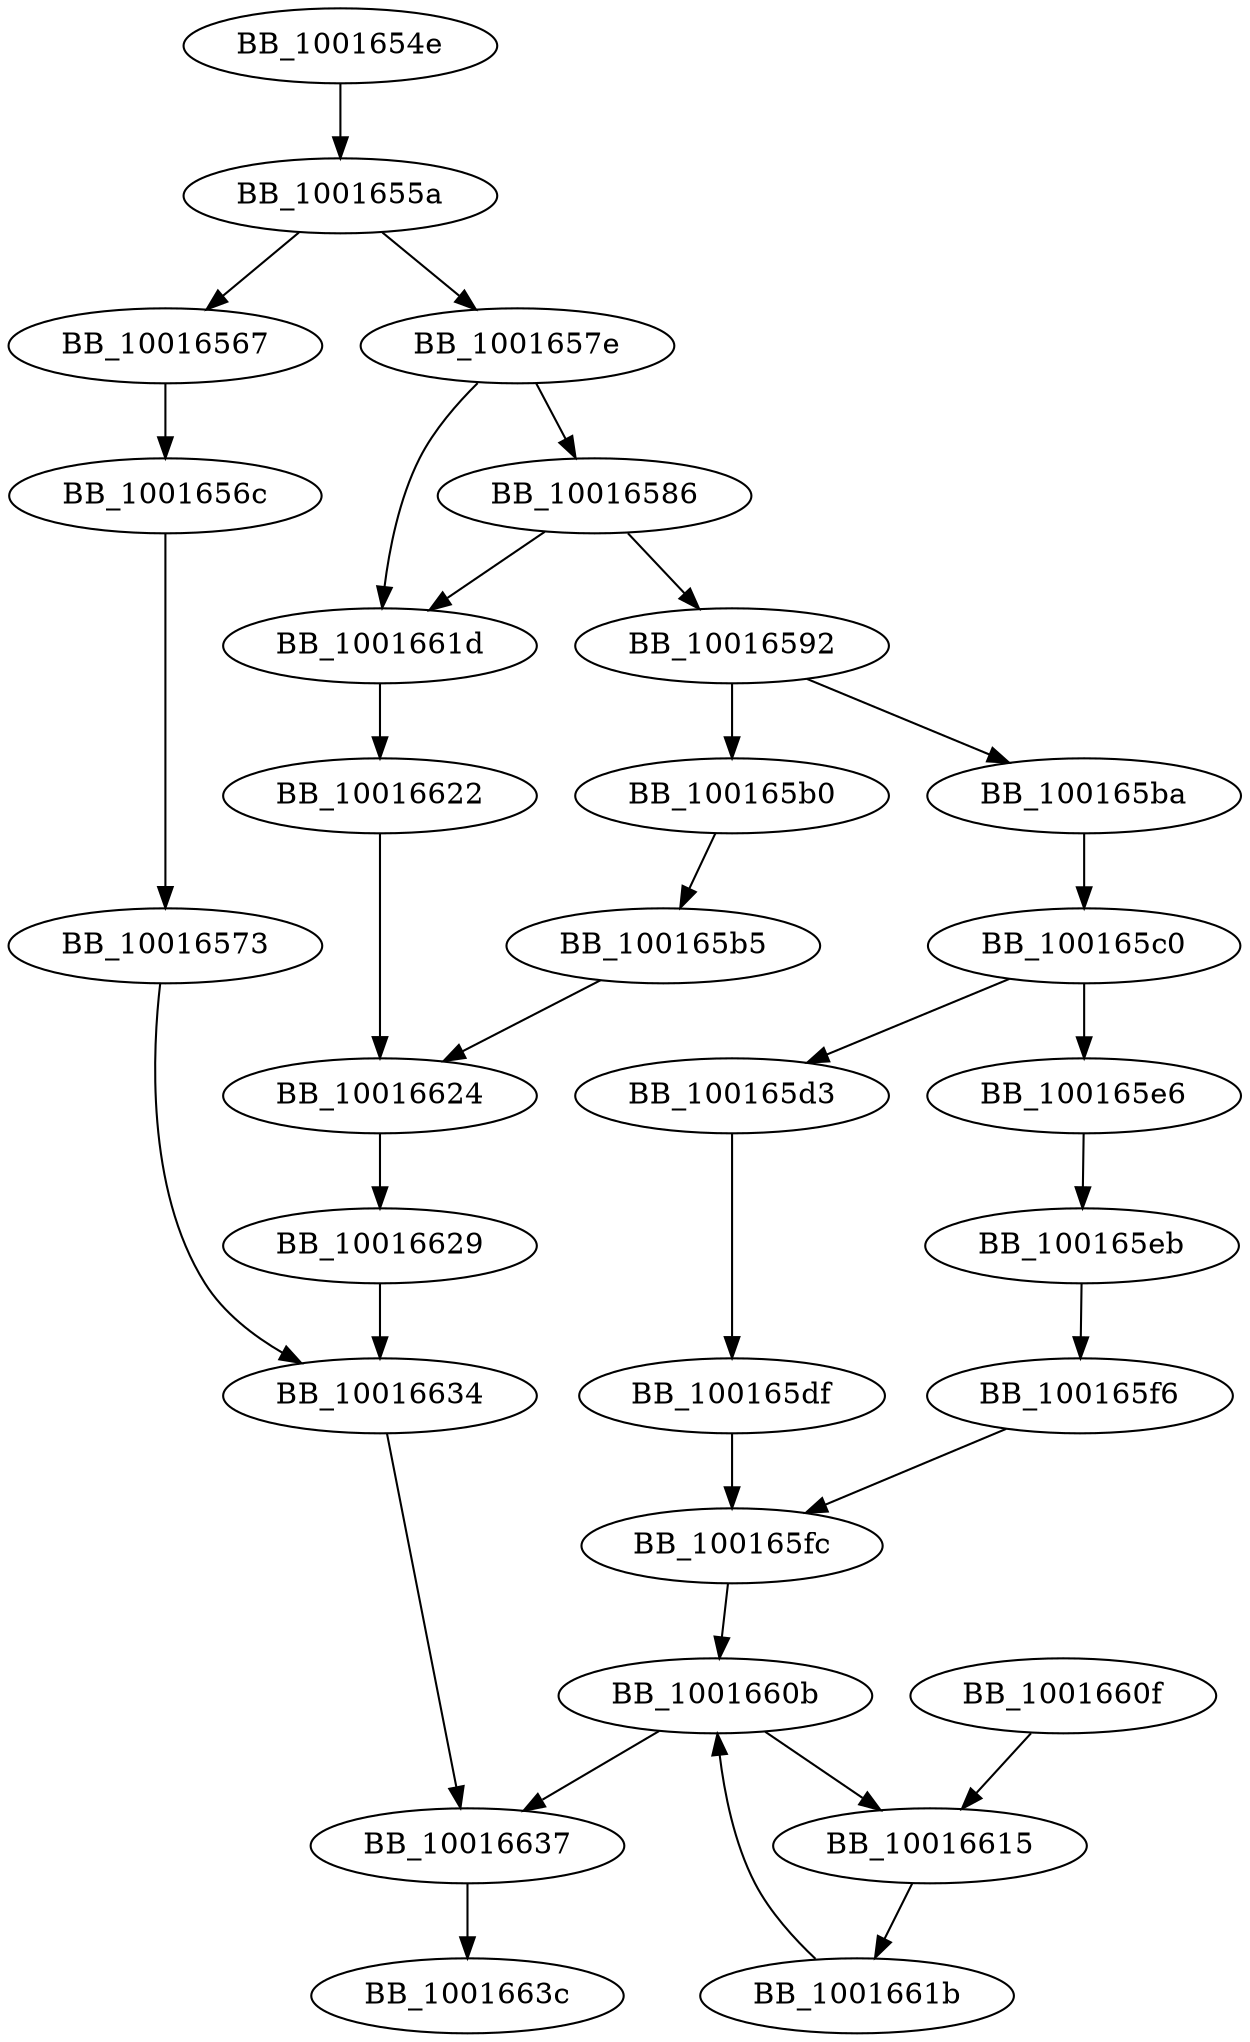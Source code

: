 DiGraph __write{
BB_1001654e->BB_1001655a
BB_1001655a->BB_10016567
BB_1001655a->BB_1001657e
BB_10016567->BB_1001656c
BB_1001656c->BB_10016573
BB_10016573->BB_10016634
BB_1001657e->BB_10016586
BB_1001657e->BB_1001661d
BB_10016586->BB_10016592
BB_10016586->BB_1001661d
BB_10016592->BB_100165b0
BB_10016592->BB_100165ba
BB_100165b0->BB_100165b5
BB_100165b5->BB_10016624
BB_100165ba->BB_100165c0
BB_100165c0->BB_100165d3
BB_100165c0->BB_100165e6
BB_100165d3->BB_100165df
BB_100165df->BB_100165fc
BB_100165e6->BB_100165eb
BB_100165eb->BB_100165f6
BB_100165f6->BB_100165fc
BB_100165fc->BB_1001660b
BB_1001660b->BB_10016615
BB_1001660b->BB_10016637
BB_1001660f->BB_10016615
BB_10016615->BB_1001661b
BB_1001661b->BB_1001660b
BB_1001661d->BB_10016622
BB_10016622->BB_10016624
BB_10016624->BB_10016629
BB_10016629->BB_10016634
BB_10016634->BB_10016637
BB_10016637->BB_1001663c
}
